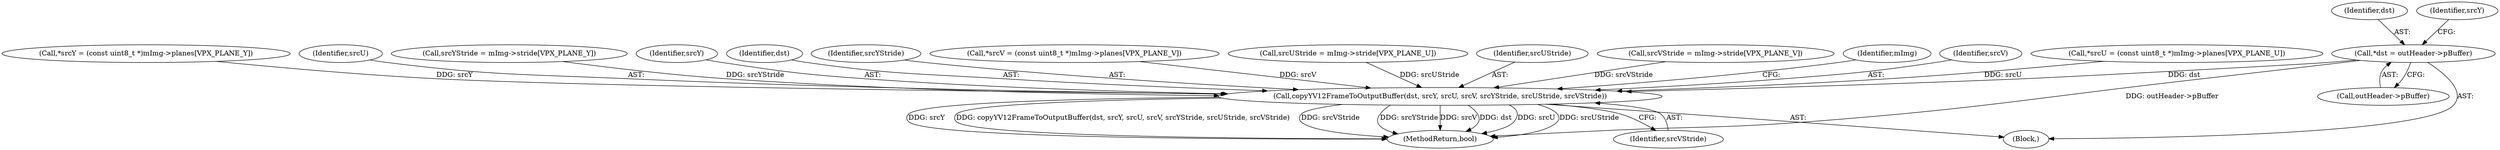 digraph "0_Android_f9ed2fe6d61259e779a37d4c2d7edb33a1c1f8ba@pointer" {
"1000271" [label="(Call,*dst = outHeader->pBuffer)"];
"1000330" [label="(Call,copyYV12FrameToOutputBuffer(dst, srcY, srcU, srcV, srcYStride, srcUStride, srcVStride))"];
"1000335" [label="(Identifier,srcYStride)"];
"1000273" [label="(Call,outHeader->pBuffer)"];
"1000297" [label="(Call,*srcV = (const uint8_t *)mImg->planes[VPX_PLANE_V])"];
"1000315" [label="(Call,srcUStride = mImg->stride[VPX_PLANE_U])"];
"1000336" [label="(Identifier,srcUStride)"];
"1000323" [label="(Call,srcVStride = mImg->stride[VPX_PLANE_V])"];
"1000337" [label="(Identifier,srcVStride)"];
"1000351" [label="(Identifier,mImg)"];
"1000272" [label="(Identifier,dst)"];
"1000271" [label="(Call,*dst = outHeader->pBuffer)"];
"1000269" [label="(Block,)"];
"1000334" [label="(Identifier,srcV)"];
"1000287" [label="(Call,*srcU = (const uint8_t *)mImg->planes[VPX_PLANE_U])"];
"1000330" [label="(Call,copyYV12FrameToOutputBuffer(dst, srcY, srcU, srcV, srcYStride, srcUStride, srcVStride))"];
"1000277" [label="(Call,*srcY = (const uint8_t *)mImg->planes[VPX_PLANE_Y])"];
"1000333" [label="(Identifier,srcU)"];
"1000278" [label="(Identifier,srcY)"];
"1000416" [label="(MethodReturn,bool)"];
"1000307" [label="(Call,srcYStride = mImg->stride[VPX_PLANE_Y])"];
"1000332" [label="(Identifier,srcY)"];
"1000331" [label="(Identifier,dst)"];
"1000271" -> "1000269"  [label="AST: "];
"1000271" -> "1000273"  [label="CFG: "];
"1000272" -> "1000271"  [label="AST: "];
"1000273" -> "1000271"  [label="AST: "];
"1000278" -> "1000271"  [label="CFG: "];
"1000271" -> "1000416"  [label="DDG: outHeader->pBuffer"];
"1000271" -> "1000330"  [label="DDG: dst"];
"1000330" -> "1000269"  [label="AST: "];
"1000330" -> "1000337"  [label="CFG: "];
"1000331" -> "1000330"  [label="AST: "];
"1000332" -> "1000330"  [label="AST: "];
"1000333" -> "1000330"  [label="AST: "];
"1000334" -> "1000330"  [label="AST: "];
"1000335" -> "1000330"  [label="AST: "];
"1000336" -> "1000330"  [label="AST: "];
"1000337" -> "1000330"  [label="AST: "];
"1000351" -> "1000330"  [label="CFG: "];
"1000330" -> "1000416"  [label="DDG: srcV"];
"1000330" -> "1000416"  [label="DDG: dst"];
"1000330" -> "1000416"  [label="DDG: srcU"];
"1000330" -> "1000416"  [label="DDG: srcUStride"];
"1000330" -> "1000416"  [label="DDG: srcY"];
"1000330" -> "1000416"  [label="DDG: copyYV12FrameToOutputBuffer(dst, srcY, srcU, srcV, srcYStride, srcUStride, srcVStride)"];
"1000330" -> "1000416"  [label="DDG: srcVStride"];
"1000330" -> "1000416"  [label="DDG: srcYStride"];
"1000277" -> "1000330"  [label="DDG: srcY"];
"1000287" -> "1000330"  [label="DDG: srcU"];
"1000297" -> "1000330"  [label="DDG: srcV"];
"1000307" -> "1000330"  [label="DDG: srcYStride"];
"1000315" -> "1000330"  [label="DDG: srcUStride"];
"1000323" -> "1000330"  [label="DDG: srcVStride"];
}
